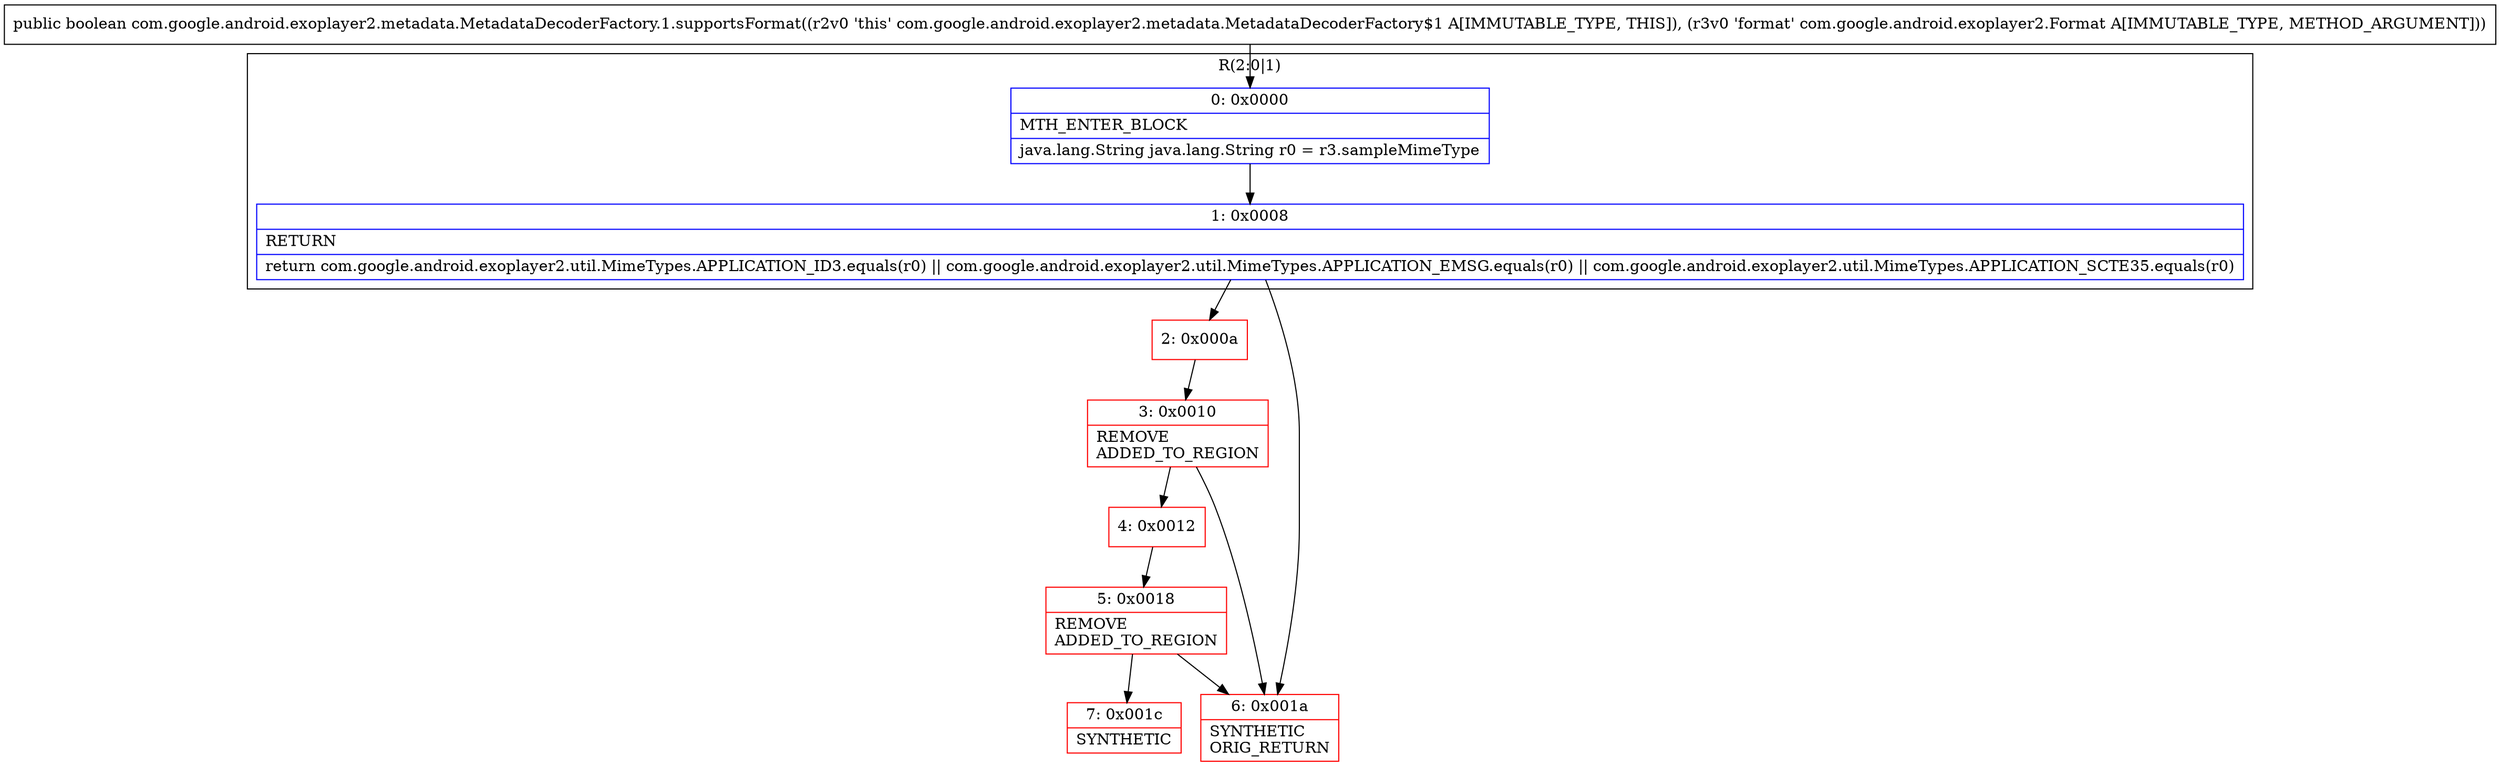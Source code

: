 digraph "CFG forcom.google.android.exoplayer2.metadata.MetadataDecoderFactory.1.supportsFormat(Lcom\/google\/android\/exoplayer2\/Format;)Z" {
subgraph cluster_Region_1620211088 {
label = "R(2:0|1)";
node [shape=record,color=blue];
Node_0 [shape=record,label="{0\:\ 0x0000|MTH_ENTER_BLOCK\l|java.lang.String java.lang.String r0 = r3.sampleMimeType\l}"];
Node_1 [shape=record,label="{1\:\ 0x0008|RETURN\l|return com.google.android.exoplayer2.util.MimeTypes.APPLICATION_ID3.equals(r0) \|\| com.google.android.exoplayer2.util.MimeTypes.APPLICATION_EMSG.equals(r0) \|\| com.google.android.exoplayer2.util.MimeTypes.APPLICATION_SCTE35.equals(r0)\l}"];
}
Node_2 [shape=record,color=red,label="{2\:\ 0x000a}"];
Node_3 [shape=record,color=red,label="{3\:\ 0x0010|REMOVE\lADDED_TO_REGION\l}"];
Node_4 [shape=record,color=red,label="{4\:\ 0x0012}"];
Node_5 [shape=record,color=red,label="{5\:\ 0x0018|REMOVE\lADDED_TO_REGION\l}"];
Node_6 [shape=record,color=red,label="{6\:\ 0x001a|SYNTHETIC\lORIG_RETURN\l}"];
Node_7 [shape=record,color=red,label="{7\:\ 0x001c|SYNTHETIC\l}"];
MethodNode[shape=record,label="{public boolean com.google.android.exoplayer2.metadata.MetadataDecoderFactory.1.supportsFormat((r2v0 'this' com.google.android.exoplayer2.metadata.MetadataDecoderFactory$1 A[IMMUTABLE_TYPE, THIS]), (r3v0 'format' com.google.android.exoplayer2.Format A[IMMUTABLE_TYPE, METHOD_ARGUMENT])) }"];
MethodNode -> Node_0;
Node_0 -> Node_1;
Node_1 -> Node_2;
Node_1 -> Node_6;
Node_2 -> Node_3;
Node_3 -> Node_4;
Node_3 -> Node_6;
Node_4 -> Node_5;
Node_5 -> Node_6;
Node_5 -> Node_7;
}

